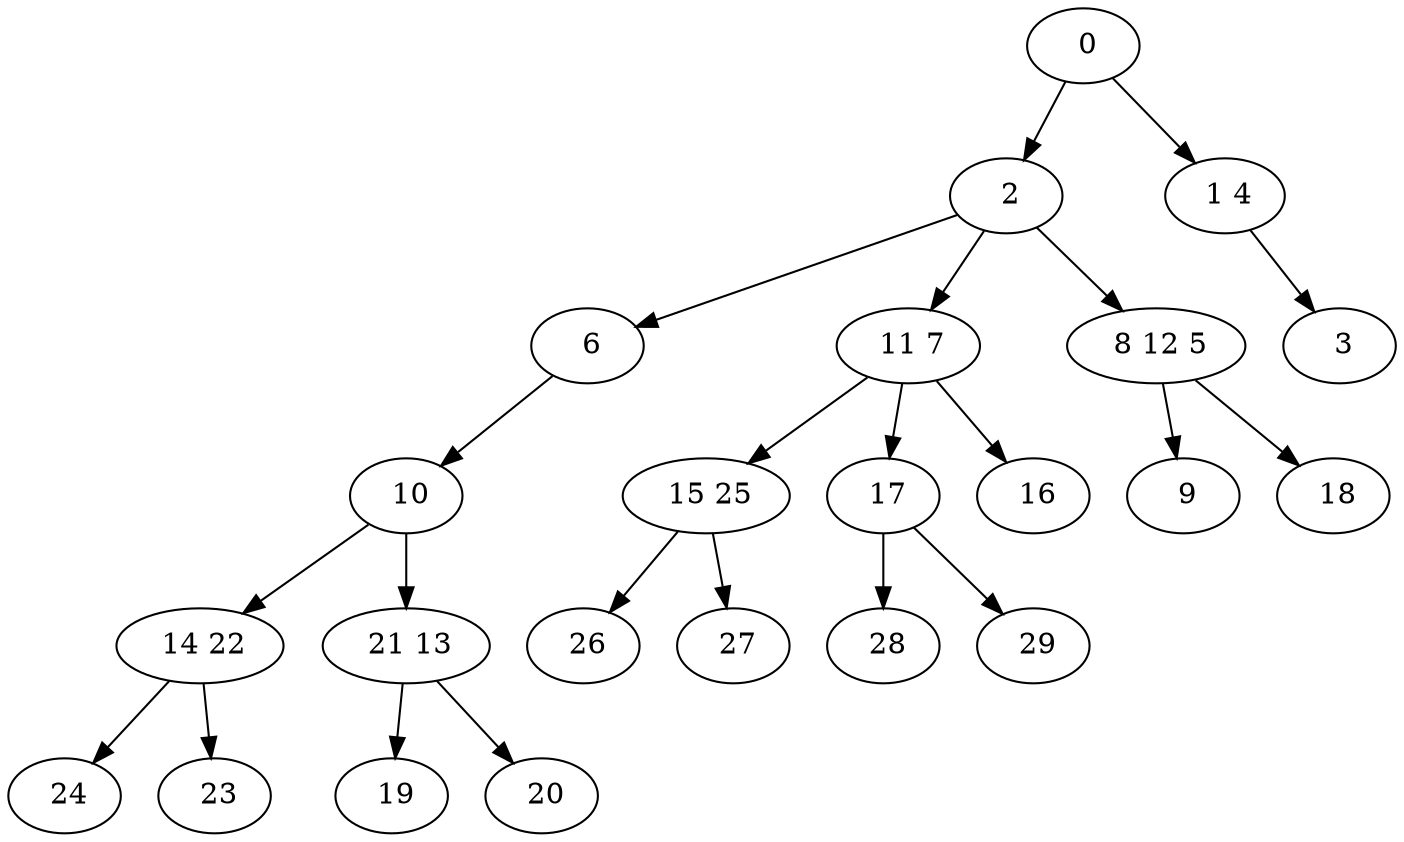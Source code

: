 digraph mytree {
" 0" -> " 2";
" 0" -> " 1 4";
" 2" -> " 6";
" 2" -> " 11 7";
" 2" -> " 8 12 5";
" 1 4" -> " 3";
" 6" -> " 10";
" 11 7" -> " 15 25";
" 11 7" -> " 17";
" 11 7" -> " 16";
" 8 12 5" -> " 9";
" 8 12 5" -> " 18";
" 10" -> " 14 22";
" 10" -> " 21 13";
" 14 22" -> " 24";
" 14 22" -> " 23";
" 21 13" -> " 19";
" 21 13" -> " 20";
" 19";
" 20";
" 24";
" 15 25" -> " 26";
" 15 25" -> " 27";
" 26";
" 27";
" 17" -> " 28";
" 17" -> " 29";
" 28";
" 29";
" 16";
" 23";
" 9";
" 18";
" 3";
}
